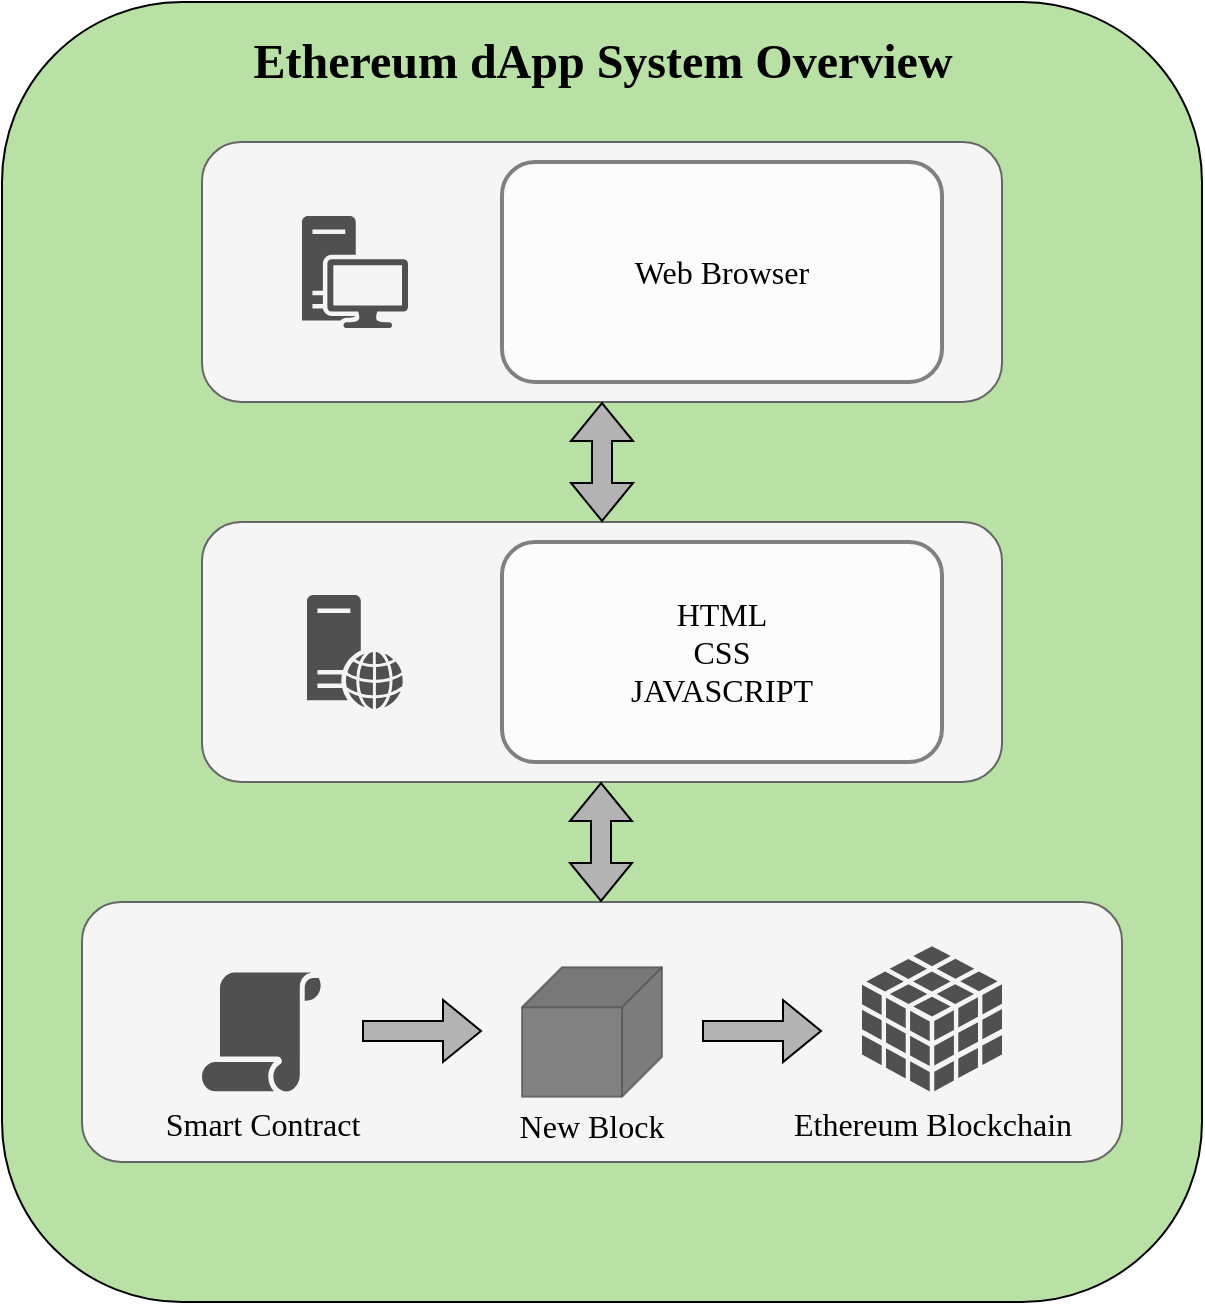 <mxfile version="20.3.0" type="device"><diagram name="Page-1" id="e7e014a7-5840-1c2e-5031-d8a46d1fe8dd"><mxGraphModel dx="1673" dy="1018" grid="1" gridSize="10" guides="1" tooltips="1" connect="1" arrows="1" fold="1" page="1" pageScale="1" pageWidth="1169" pageHeight="826" background="none" math="0" shadow="0"><root><mxCell id="0"/><mxCell id="1" parent="0"/><mxCell id="ouYRdrSsaP-BEsZLpvpV-67" value="" style="rounded=1;whiteSpace=wrap;html=1;strokeColor=default;fillColor=#B9E0A5;fontFamily=Verdana;" parent="1" vertex="1"><mxGeometry x="140" y="40" width="600" height="650" as="geometry"/></mxCell><mxCell id="ouYRdrSsaP-BEsZLpvpV-47" value="" style="rounded=1;whiteSpace=wrap;html=1;fontFamily=Verdana;fillColor=#f5f5f5;fontColor=#333333;strokeColor=#666666;" parent="1" vertex="1"><mxGeometry x="240" y="110" width="400" height="130" as="geometry"/></mxCell><mxCell id="ouYRdrSsaP-BEsZLpvpV-48" value="" style="sketch=0;pointerEvents=1;shadow=0;dashed=0;html=1;strokeColor=none;fillColor=#505050;labelPosition=center;verticalLabelPosition=bottom;verticalAlign=top;outlineConnect=0;align=center;shape=mxgraph.office.devices.workstation;fontFamily=Verdana;" parent="1" vertex="1"><mxGeometry x="290" y="147" width="53" height="56" as="geometry"/></mxCell><mxCell id="ouYRdrSsaP-BEsZLpvpV-49" value="Web Browser" style="rounded=1;whiteSpace=wrap;html=1;fontFamily=Verdana;fontSize=16;fillStyle=auto;strokeWidth=2;strokeColor=#4D4D4D;opacity=70;" parent="1" vertex="1"><mxGeometry x="390" y="120" width="220" height="110" as="geometry"/></mxCell><mxCell id="ouYRdrSsaP-BEsZLpvpV-51" value="" style="rounded=1;whiteSpace=wrap;html=1;fontFamily=Verdana;fillColor=#f5f5f5;fontColor=#333333;strokeColor=#666666;" parent="1" vertex="1"><mxGeometry x="240" y="300" width="400" height="130" as="geometry"/></mxCell><mxCell id="ouYRdrSsaP-BEsZLpvpV-53" value="" style="sketch=0;pointerEvents=1;shadow=0;dashed=0;html=1;strokeColor=none;fillColor=#505050;labelPosition=center;verticalLabelPosition=bottom;verticalAlign=top;outlineConnect=0;align=center;shape=mxgraph.office.servers.web_server;fontFamily=Verdana;" parent="1" vertex="1"><mxGeometry x="292.5" y="336.5" width="48" height="57" as="geometry"/></mxCell><mxCell id="ouYRdrSsaP-BEsZLpvpV-54" value="HTML&lt;br style=&quot;font-size: 16px;&quot;&gt;CSS&lt;br style=&quot;font-size: 16px;&quot;&gt;JAVASCRIPT" style="rounded=1;whiteSpace=wrap;html=1;fontFamily=Verdana;fontSize=16;fillStyle=auto;strokeWidth=2;strokeColor=#4D4D4D;opacity=70;" parent="1" vertex="1"><mxGeometry x="390" y="310" width="220" height="110" as="geometry"/></mxCell><mxCell id="ouYRdrSsaP-BEsZLpvpV-55" value="" style="rounded=1;whiteSpace=wrap;html=1;fontFamily=Verdana;fillColor=#f5f5f5;fontColor=#333333;strokeColor=#666666;" parent="1" vertex="1"><mxGeometry x="180" y="490" width="520" height="130" as="geometry"/></mxCell><mxCell id="ouYRdrSsaP-BEsZLpvpV-57" value="Ethereum Blockchain" style="sketch=0;shadow=0;dashed=0;html=1;strokeColor=none;fillColor=#505050;labelPosition=center;verticalLabelPosition=bottom;verticalAlign=top;outlineConnect=0;align=center;shape=mxgraph.office.databases.database_cube;fontFamily=Verdana;fontSize=16;" parent="1" vertex="1"><mxGeometry x="570" y="512.12" width="70" height="72.63" as="geometry"/></mxCell><mxCell id="ouYRdrSsaP-BEsZLpvpV-58" value="Smart Contract&lt;br style=&quot;font-size: 16px;&quot;&gt;" style="sketch=0;pointerEvents=1;shadow=0;dashed=0;html=1;strokeColor=none;fillColor=#505050;labelPosition=center;verticalLabelPosition=bottom;verticalAlign=top;outlineConnect=0;align=center;shape=mxgraph.office.security.policy;fontFamily=Verdana;fontSize=16;" parent="1" vertex="1"><mxGeometry x="240" y="525.26" width="60" height="59.49" as="geometry"/></mxCell><mxCell id="ouYRdrSsaP-BEsZLpvpV-59" value="" style="shape=cube;whiteSpace=wrap;html=1;boundedLbl=1;backgroundOutline=1;darkOpacity=0.05;darkOpacity2=0.1;direction=south;strokeColor=#505050;fillColor=#505050;opacity=70;fontFamily=Verdana;" parent="1" vertex="1"><mxGeometry x="400" y="522.63" width="70" height="64.75" as="geometry"/></mxCell><mxCell id="ouYRdrSsaP-BEsZLpvpV-61" value="" style="shape=flexArrow;endArrow=classic;startArrow=classic;html=1;rounded=0;entryX=0.5;entryY=1;entryDx=0;entryDy=0;exitX=0.5;exitY=0;exitDx=0;exitDy=0;fillColor=#B3B3B3;fontFamily=Verdana;" parent="1" source="ouYRdrSsaP-BEsZLpvpV-51" target="ouYRdrSsaP-BEsZLpvpV-47" edge="1"><mxGeometry width="100" height="100" relative="1" as="geometry"><mxPoint x="410" y="380" as="sourcePoint"/><mxPoint x="510" y="280" as="targetPoint"/></mxGeometry></mxCell><mxCell id="ouYRdrSsaP-BEsZLpvpV-62" value="" style="shape=flexArrow;endArrow=classic;startArrow=classic;html=1;rounded=0;entryX=0.5;entryY=1;entryDx=0;entryDy=0;exitX=0.5;exitY=0;exitDx=0;exitDy=0;fillColor=#B3B3B3;fontFamily=Verdana;" parent="1" edge="1"><mxGeometry width="100" height="100" relative="1" as="geometry"><mxPoint x="439.5" y="490" as="sourcePoint"/><mxPoint x="439.5" y="430" as="targetPoint"/></mxGeometry></mxCell><mxCell id="ouYRdrSsaP-BEsZLpvpV-64" value="New Block" style="text;html=1;strokeColor=none;fillColor=none;align=center;verticalAlign=middle;whiteSpace=wrap;rounded=0;opacity=70;fontFamily=Verdana;fontSize=16;" parent="1" vertex="1"><mxGeometry x="390" y="587.38" width="90" height="30" as="geometry"/></mxCell><mxCell id="ouYRdrSsaP-BEsZLpvpV-65" value="" style="shape=flexArrow;endArrow=classic;html=1;rounded=0;fillColor=#B3B3B3;fontFamily=Verdana;" parent="1" edge="1"><mxGeometry width="50" height="50" relative="1" as="geometry"><mxPoint x="320" y="554.49" as="sourcePoint"/><mxPoint x="380" y="554.49" as="targetPoint"/></mxGeometry></mxCell><mxCell id="ouYRdrSsaP-BEsZLpvpV-66" value="" style="shape=flexArrow;endArrow=classic;html=1;rounded=0;fillColor=#B3B3B3;fontFamily=Verdana;" parent="1" edge="1"><mxGeometry width="50" height="50" relative="1" as="geometry"><mxPoint x="490" y="554.51" as="sourcePoint"/><mxPoint x="550" y="554.51" as="targetPoint"/></mxGeometry></mxCell><mxCell id="ouYRdrSsaP-BEsZLpvpV-68" value="Ethereum dApp System Overview" style="text;strokeColor=none;fillColor=none;html=1;fontSize=24;fontStyle=1;verticalAlign=middle;align=center;fontFamily=Verdana;" parent="1" vertex="1"><mxGeometry x="390" y="50" width="100" height="40" as="geometry"/></mxCell></root></mxGraphModel></diagram></mxfile>